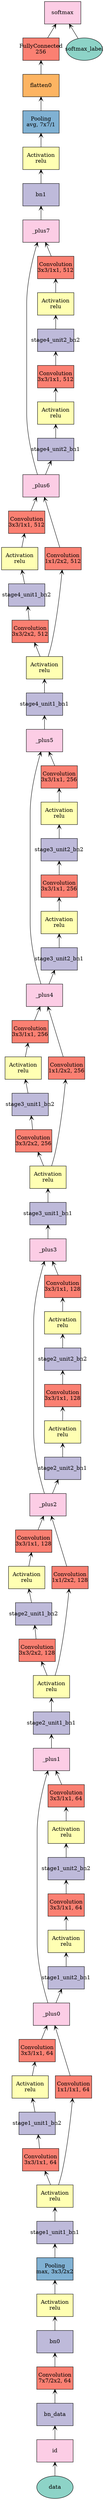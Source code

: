digraph plot {
	data [label=data fillcolor="#8dd3c7" fixedsize=true height=0.8034 shape=oval style=filled width=1.3]
	id [label=id fillcolor="#fccde5" fixedsize=true height=0.8034 shape=box style=filled width=1.3]
	bn_data [label=bn_data fillcolor="#bebada" fixedsize=true height=0.8034 shape=box style=filled width=1.3]
	conv0 [label="Convolution\n7x7/2x2, 64" fillcolor="#fb8072" fixedsize=true height=0.8034 shape=box style=filled width=1.3]
	bn0 [label=bn0 fillcolor="#bebada" fixedsize=true height=0.8034 shape=box style=filled width=1.3]
	relu0 [label="Activation\nrelu" fillcolor="#ffffb3" fixedsize=true height=0.8034 shape=box style=filled width=1.3]
	pooling0 [label="Pooling\nmax, 3x3/2x2" fillcolor="#80b1d3" fixedsize=true height=0.8034 shape=box style=filled width=1.3]
	stage1_unit1_bn1 [label=stage1_unit1_bn1 fillcolor="#bebada" fixedsize=true height=0.8034 shape=box style=filled width=1.3]
	stage1_unit1_relu1 [label="Activation\nrelu" fillcolor="#ffffb3" fixedsize=true height=0.8034 shape=box style=filled width=1.3]
	stage1_unit1_conv1 [label="Convolution\n3x3/1x1, 64" fillcolor="#fb8072" fixedsize=true height=0.8034 shape=box style=filled width=1.3]
	stage1_unit1_bn2 [label=stage1_unit1_bn2 fillcolor="#bebada" fixedsize=true height=0.8034 shape=box style=filled width=1.3]
	stage1_unit1_relu2 [label="Activation\nrelu" fillcolor="#ffffb3" fixedsize=true height=0.8034 shape=box style=filled width=1.3]
	stage1_unit1_conv2 [label="Convolution\n3x3/1x1, 64" fillcolor="#fb8072" fixedsize=true height=0.8034 shape=box style=filled width=1.3]
	stage1_unit1_sc [label="Convolution\n1x1/1x1, 64" fillcolor="#fb8072" fixedsize=true height=0.8034 shape=box style=filled width=1.3]
	_plus0 [label=_plus0 fillcolor="#fccde5" fixedsize=true height=0.8034 shape=box style=filled width=1.3]
	stage1_unit2_bn1 [label=stage1_unit2_bn1 fillcolor="#bebada" fixedsize=true height=0.8034 shape=box style=filled width=1.3]
	stage1_unit2_relu1 [label="Activation\nrelu" fillcolor="#ffffb3" fixedsize=true height=0.8034 shape=box style=filled width=1.3]
	stage1_unit2_conv1 [label="Convolution\n3x3/1x1, 64" fillcolor="#fb8072" fixedsize=true height=0.8034 shape=box style=filled width=1.3]
	stage1_unit2_bn2 [label=stage1_unit2_bn2 fillcolor="#bebada" fixedsize=true height=0.8034 shape=box style=filled width=1.3]
	stage1_unit2_relu2 [label="Activation\nrelu" fillcolor="#ffffb3" fixedsize=true height=0.8034 shape=box style=filled width=1.3]
	stage1_unit2_conv2 [label="Convolution\n3x3/1x1, 64" fillcolor="#fb8072" fixedsize=true height=0.8034 shape=box style=filled width=1.3]
	_plus1 [label=_plus1 fillcolor="#fccde5" fixedsize=true height=0.8034 shape=box style=filled width=1.3]
	stage2_unit1_bn1 [label=stage2_unit1_bn1 fillcolor="#bebada" fixedsize=true height=0.8034 shape=box style=filled width=1.3]
	stage2_unit1_relu1 [label="Activation\nrelu" fillcolor="#ffffb3" fixedsize=true height=0.8034 shape=box style=filled width=1.3]
	stage2_unit1_conv1 [label="Convolution\n3x3/2x2, 128" fillcolor="#fb8072" fixedsize=true height=0.8034 shape=box style=filled width=1.3]
	stage2_unit1_bn2 [label=stage2_unit1_bn2 fillcolor="#bebada" fixedsize=true height=0.8034 shape=box style=filled width=1.3]
	stage2_unit1_relu2 [label="Activation\nrelu" fillcolor="#ffffb3" fixedsize=true height=0.8034 shape=box style=filled width=1.3]
	stage2_unit1_conv2 [label="Convolution\n3x3/1x1, 128" fillcolor="#fb8072" fixedsize=true height=0.8034 shape=box style=filled width=1.3]
	stage2_unit1_sc [label="Convolution\n1x1/2x2, 128" fillcolor="#fb8072" fixedsize=true height=0.8034 shape=box style=filled width=1.3]
	_plus2 [label=_plus2 fillcolor="#fccde5" fixedsize=true height=0.8034 shape=box style=filled width=1.3]
	stage2_unit2_bn1 [label=stage2_unit2_bn1 fillcolor="#bebada" fixedsize=true height=0.8034 shape=box style=filled width=1.3]
	stage2_unit2_relu1 [label="Activation\nrelu" fillcolor="#ffffb3" fixedsize=true height=0.8034 shape=box style=filled width=1.3]
	stage2_unit2_conv1 [label="Convolution\n3x3/1x1, 128" fillcolor="#fb8072" fixedsize=true height=0.8034 shape=box style=filled width=1.3]
	stage2_unit2_bn2 [label=stage2_unit2_bn2 fillcolor="#bebada" fixedsize=true height=0.8034 shape=box style=filled width=1.3]
	stage2_unit2_relu2 [label="Activation\nrelu" fillcolor="#ffffb3" fixedsize=true height=0.8034 shape=box style=filled width=1.3]
	stage2_unit2_conv2 [label="Convolution\n3x3/1x1, 128" fillcolor="#fb8072" fixedsize=true height=0.8034 shape=box style=filled width=1.3]
	_plus3 [label=_plus3 fillcolor="#fccde5" fixedsize=true height=0.8034 shape=box style=filled width=1.3]
	stage3_unit1_bn1 [label=stage3_unit1_bn1 fillcolor="#bebada" fixedsize=true height=0.8034 shape=box style=filled width=1.3]
	stage3_unit1_relu1 [label="Activation\nrelu" fillcolor="#ffffb3" fixedsize=true height=0.8034 shape=box style=filled width=1.3]
	stage3_unit1_conv1 [label="Convolution\n3x3/2x2, 256" fillcolor="#fb8072" fixedsize=true height=0.8034 shape=box style=filled width=1.3]
	stage3_unit1_bn2 [label=stage3_unit1_bn2 fillcolor="#bebada" fixedsize=true height=0.8034 shape=box style=filled width=1.3]
	stage3_unit1_relu2 [label="Activation\nrelu" fillcolor="#ffffb3" fixedsize=true height=0.8034 shape=box style=filled width=1.3]
	stage3_unit1_conv2 [label="Convolution\n3x3/1x1, 256" fillcolor="#fb8072" fixedsize=true height=0.8034 shape=box style=filled width=1.3]
	stage3_unit1_sc [label="Convolution\n1x1/2x2, 256" fillcolor="#fb8072" fixedsize=true height=0.8034 shape=box style=filled width=1.3]
	_plus4 [label=_plus4 fillcolor="#fccde5" fixedsize=true height=0.8034 shape=box style=filled width=1.3]
	stage3_unit2_bn1 [label=stage3_unit2_bn1 fillcolor="#bebada" fixedsize=true height=0.8034 shape=box style=filled width=1.3]
	stage3_unit2_relu1 [label="Activation\nrelu" fillcolor="#ffffb3" fixedsize=true height=0.8034 shape=box style=filled width=1.3]
	stage3_unit2_conv1 [label="Convolution\n3x3/1x1, 256" fillcolor="#fb8072" fixedsize=true height=0.8034 shape=box style=filled width=1.3]
	stage3_unit2_bn2 [label=stage3_unit2_bn2 fillcolor="#bebada" fixedsize=true height=0.8034 shape=box style=filled width=1.3]
	stage3_unit2_relu2 [label="Activation\nrelu" fillcolor="#ffffb3" fixedsize=true height=0.8034 shape=box style=filled width=1.3]
	stage3_unit2_conv2 [label="Convolution\n3x3/1x1, 256" fillcolor="#fb8072" fixedsize=true height=0.8034 shape=box style=filled width=1.3]
	_plus5 [label=_plus5 fillcolor="#fccde5" fixedsize=true height=0.8034 shape=box style=filled width=1.3]
	stage4_unit1_bn1 [label=stage4_unit1_bn1 fillcolor="#bebada" fixedsize=true height=0.8034 shape=box style=filled width=1.3]
	stage4_unit1_relu1 [label="Activation\nrelu" fillcolor="#ffffb3" fixedsize=true height=0.8034 shape=box style=filled width=1.3]
	stage4_unit1_conv1 [label="Convolution\n3x3/2x2, 512" fillcolor="#fb8072" fixedsize=true height=0.8034 shape=box style=filled width=1.3]
	stage4_unit1_bn2 [label=stage4_unit1_bn2 fillcolor="#bebada" fixedsize=true height=0.8034 shape=box style=filled width=1.3]
	stage4_unit1_relu2 [label="Activation\nrelu" fillcolor="#ffffb3" fixedsize=true height=0.8034 shape=box style=filled width=1.3]
	stage4_unit1_conv2 [label="Convolution\n3x3/1x1, 512" fillcolor="#fb8072" fixedsize=true height=0.8034 shape=box style=filled width=1.3]
	stage4_unit1_sc [label="Convolution\n1x1/2x2, 512" fillcolor="#fb8072" fixedsize=true height=0.8034 shape=box style=filled width=1.3]
	_plus6 [label=_plus6 fillcolor="#fccde5" fixedsize=true height=0.8034 shape=box style=filled width=1.3]
	stage4_unit2_bn1 [label=stage4_unit2_bn1 fillcolor="#bebada" fixedsize=true height=0.8034 shape=box style=filled width=1.3]
	stage4_unit2_relu1 [label="Activation\nrelu" fillcolor="#ffffb3" fixedsize=true height=0.8034 shape=box style=filled width=1.3]
	stage4_unit2_conv1 [label="Convolution\n3x3/1x1, 512" fillcolor="#fb8072" fixedsize=true height=0.8034 shape=box style=filled width=1.3]
	stage4_unit2_bn2 [label=stage4_unit2_bn2 fillcolor="#bebada" fixedsize=true height=0.8034 shape=box style=filled width=1.3]
	stage4_unit2_relu2 [label="Activation\nrelu" fillcolor="#ffffb3" fixedsize=true height=0.8034 shape=box style=filled width=1.3]
	stage4_unit2_conv2 [label="Convolution\n3x3/1x1, 512" fillcolor="#fb8072" fixedsize=true height=0.8034 shape=box style=filled width=1.3]
	_plus7 [label=_plus7 fillcolor="#fccde5" fixedsize=true height=0.8034 shape=box style=filled width=1.3]
	bn1 [label=bn1 fillcolor="#bebada" fixedsize=true height=0.8034 shape=box style=filled width=1.3]
	relu1 [label="Activation\nrelu" fillcolor="#ffffb3" fixedsize=true height=0.8034 shape=box style=filled width=1.3]
	pool1 [label="Pooling\navg, 7x7/1" fillcolor="#80b1d3" fixedsize=true height=0.8034 shape=box style=filled width=1.3]
	flatten0 [label=flatten0 fillcolor="#fdb462" fixedsize=true height=0.8034 shape=box style=filled width=1.3]
	fc1 [label="FullyConnected\n256" fillcolor="#fb8072" fixedsize=true height=0.8034 shape=box style=filled width=1.3]
	softmax_label [label=softmax_label fillcolor="#8dd3c7" fixedsize=true height=0.8034 shape=oval style=filled width=1.3]
	softmax [label=softmax fillcolor="#fccde5" fixedsize=true height=0.8034 shape=box style=filled width=1.3]
	id -> data [arrowtail=open dir=back]
	bn_data -> id [arrowtail=open dir=back]
	conv0 -> bn_data [arrowtail=open dir=back]
	bn0 -> conv0 [arrowtail=open dir=back]
	relu0 -> bn0 [arrowtail=open dir=back]
	pooling0 -> relu0 [arrowtail=open dir=back]
	stage1_unit1_bn1 -> pooling0 [arrowtail=open dir=back]
	stage1_unit1_relu1 -> stage1_unit1_bn1 [arrowtail=open dir=back]
	stage1_unit1_conv1 -> stage1_unit1_relu1 [arrowtail=open dir=back]
	stage1_unit1_bn2 -> stage1_unit1_conv1 [arrowtail=open dir=back]
	stage1_unit1_relu2 -> stage1_unit1_bn2 [arrowtail=open dir=back]
	stage1_unit1_conv2 -> stage1_unit1_relu2 [arrowtail=open dir=back]
	stage1_unit1_sc -> stage1_unit1_relu1 [arrowtail=open dir=back]
	_plus0 -> stage1_unit1_conv2 [arrowtail=open dir=back]
	_plus0 -> stage1_unit1_sc [arrowtail=open dir=back]
	stage1_unit2_bn1 -> _plus0 [arrowtail=open dir=back]
	stage1_unit2_relu1 -> stage1_unit2_bn1 [arrowtail=open dir=back]
	stage1_unit2_conv1 -> stage1_unit2_relu1 [arrowtail=open dir=back]
	stage1_unit2_bn2 -> stage1_unit2_conv1 [arrowtail=open dir=back]
	stage1_unit2_relu2 -> stage1_unit2_bn2 [arrowtail=open dir=back]
	stage1_unit2_conv2 -> stage1_unit2_relu2 [arrowtail=open dir=back]
	_plus1 -> stage1_unit2_conv2 [arrowtail=open dir=back]
	_plus1 -> _plus0 [arrowtail=open dir=back]
	stage2_unit1_bn1 -> _plus1 [arrowtail=open dir=back]
	stage2_unit1_relu1 -> stage2_unit1_bn1 [arrowtail=open dir=back]
	stage2_unit1_conv1 -> stage2_unit1_relu1 [arrowtail=open dir=back]
	stage2_unit1_bn2 -> stage2_unit1_conv1 [arrowtail=open dir=back]
	stage2_unit1_relu2 -> stage2_unit1_bn2 [arrowtail=open dir=back]
	stage2_unit1_conv2 -> stage2_unit1_relu2 [arrowtail=open dir=back]
	stage2_unit1_sc -> stage2_unit1_relu1 [arrowtail=open dir=back]
	_plus2 -> stage2_unit1_conv2 [arrowtail=open dir=back]
	_plus2 -> stage2_unit1_sc [arrowtail=open dir=back]
	stage2_unit2_bn1 -> _plus2 [arrowtail=open dir=back]
	stage2_unit2_relu1 -> stage2_unit2_bn1 [arrowtail=open dir=back]
	stage2_unit2_conv1 -> stage2_unit2_relu1 [arrowtail=open dir=back]
	stage2_unit2_bn2 -> stage2_unit2_conv1 [arrowtail=open dir=back]
	stage2_unit2_relu2 -> stage2_unit2_bn2 [arrowtail=open dir=back]
	stage2_unit2_conv2 -> stage2_unit2_relu2 [arrowtail=open dir=back]
	_plus3 -> stage2_unit2_conv2 [arrowtail=open dir=back]
	_plus3 -> _plus2 [arrowtail=open dir=back]
	stage3_unit1_bn1 -> _plus3 [arrowtail=open dir=back]
	stage3_unit1_relu1 -> stage3_unit1_bn1 [arrowtail=open dir=back]
	stage3_unit1_conv1 -> stage3_unit1_relu1 [arrowtail=open dir=back]
	stage3_unit1_bn2 -> stage3_unit1_conv1 [arrowtail=open dir=back]
	stage3_unit1_relu2 -> stage3_unit1_bn2 [arrowtail=open dir=back]
	stage3_unit1_conv2 -> stage3_unit1_relu2 [arrowtail=open dir=back]
	stage3_unit1_sc -> stage3_unit1_relu1 [arrowtail=open dir=back]
	_plus4 -> stage3_unit1_conv2 [arrowtail=open dir=back]
	_plus4 -> stage3_unit1_sc [arrowtail=open dir=back]
	stage3_unit2_bn1 -> _plus4 [arrowtail=open dir=back]
	stage3_unit2_relu1 -> stage3_unit2_bn1 [arrowtail=open dir=back]
	stage3_unit2_conv1 -> stage3_unit2_relu1 [arrowtail=open dir=back]
	stage3_unit2_bn2 -> stage3_unit2_conv1 [arrowtail=open dir=back]
	stage3_unit2_relu2 -> stage3_unit2_bn2 [arrowtail=open dir=back]
	stage3_unit2_conv2 -> stage3_unit2_relu2 [arrowtail=open dir=back]
	_plus5 -> stage3_unit2_conv2 [arrowtail=open dir=back]
	_plus5 -> _plus4 [arrowtail=open dir=back]
	stage4_unit1_bn1 -> _plus5 [arrowtail=open dir=back]
	stage4_unit1_relu1 -> stage4_unit1_bn1 [arrowtail=open dir=back]
	stage4_unit1_conv1 -> stage4_unit1_relu1 [arrowtail=open dir=back]
	stage4_unit1_bn2 -> stage4_unit1_conv1 [arrowtail=open dir=back]
	stage4_unit1_relu2 -> stage4_unit1_bn2 [arrowtail=open dir=back]
	stage4_unit1_conv2 -> stage4_unit1_relu2 [arrowtail=open dir=back]
	stage4_unit1_sc -> stage4_unit1_relu1 [arrowtail=open dir=back]
	_plus6 -> stage4_unit1_conv2 [arrowtail=open dir=back]
	_plus6 -> stage4_unit1_sc [arrowtail=open dir=back]
	stage4_unit2_bn1 -> _plus6 [arrowtail=open dir=back]
	stage4_unit2_relu1 -> stage4_unit2_bn1 [arrowtail=open dir=back]
	stage4_unit2_conv1 -> stage4_unit2_relu1 [arrowtail=open dir=back]
	stage4_unit2_bn2 -> stage4_unit2_conv1 [arrowtail=open dir=back]
	stage4_unit2_relu2 -> stage4_unit2_bn2 [arrowtail=open dir=back]
	stage4_unit2_conv2 -> stage4_unit2_relu2 [arrowtail=open dir=back]
	_plus7 -> stage4_unit2_conv2 [arrowtail=open dir=back]
	_plus7 -> _plus6 [arrowtail=open dir=back]
	bn1 -> _plus7 [arrowtail=open dir=back]
	relu1 -> bn1 [arrowtail=open dir=back]
	pool1 -> relu1 [arrowtail=open dir=back]
	flatten0 -> pool1 [arrowtail=open dir=back]
	fc1 -> flatten0 [arrowtail=open dir=back]
	softmax -> fc1 [arrowtail=open dir=back]
	softmax -> softmax_label [arrowtail=open dir=back]
}

